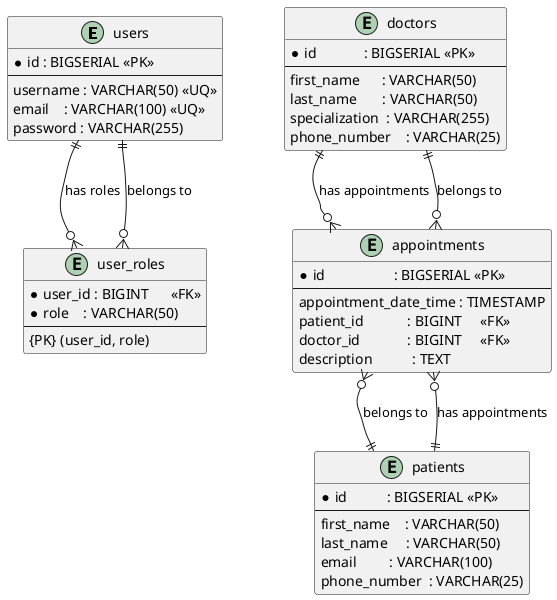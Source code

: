@startuml
' File: src/main/resources/erd/MedReservationSystemERD.puml
' ERD for Medical Reservation System

entity "users" as users {
  *id : BIGSERIAL <<PK>>
  --
  username : VARCHAR(50) <<UQ>>
  email    : VARCHAR(100) <<UQ>>
  password : VARCHAR(255) 
}

entity "user_roles" as user_roles {
  *user_id : BIGINT      <<FK>>
  *role    : VARCHAR(50) 
  --
  {PK} (user_id, role)
}

entity "doctors" as doctors {
  *id             : BIGSERIAL <<PK>>
  --
  first_name      : VARCHAR(50)
  last_name       : VARCHAR(50)
  specialization  : VARCHAR(255)
  phone_number    : VARCHAR(25)
}

entity "patients" as patients {
  *id           : BIGSERIAL <<PK>>
  --
  first_name    : VARCHAR(50)
  last_name     : VARCHAR(50)
  email         : VARCHAR(100)
  phone_number  : VARCHAR(25)
}

entity "appointments" as appointments {
  *id                   : BIGSERIAL <<PK>>
  --
  appointment_date_time : TIMESTAMP
  patient_id            : BIGINT     <<FK>>
  doctor_id             : BIGINT     <<FK>>
  description           : TEXT
}

' Relations
users        ||--o{ user_roles   : "has roles"
user_roles   }o--|| users         : "belongs to"

patients     ||--o{ appointments  : "has appointments"
appointments }o--|| patients      : "belongs to"

doctors      ||--o{ appointments  : "has appointments"
appointments }o--|| doctors       : "belongs to"

@enduml
